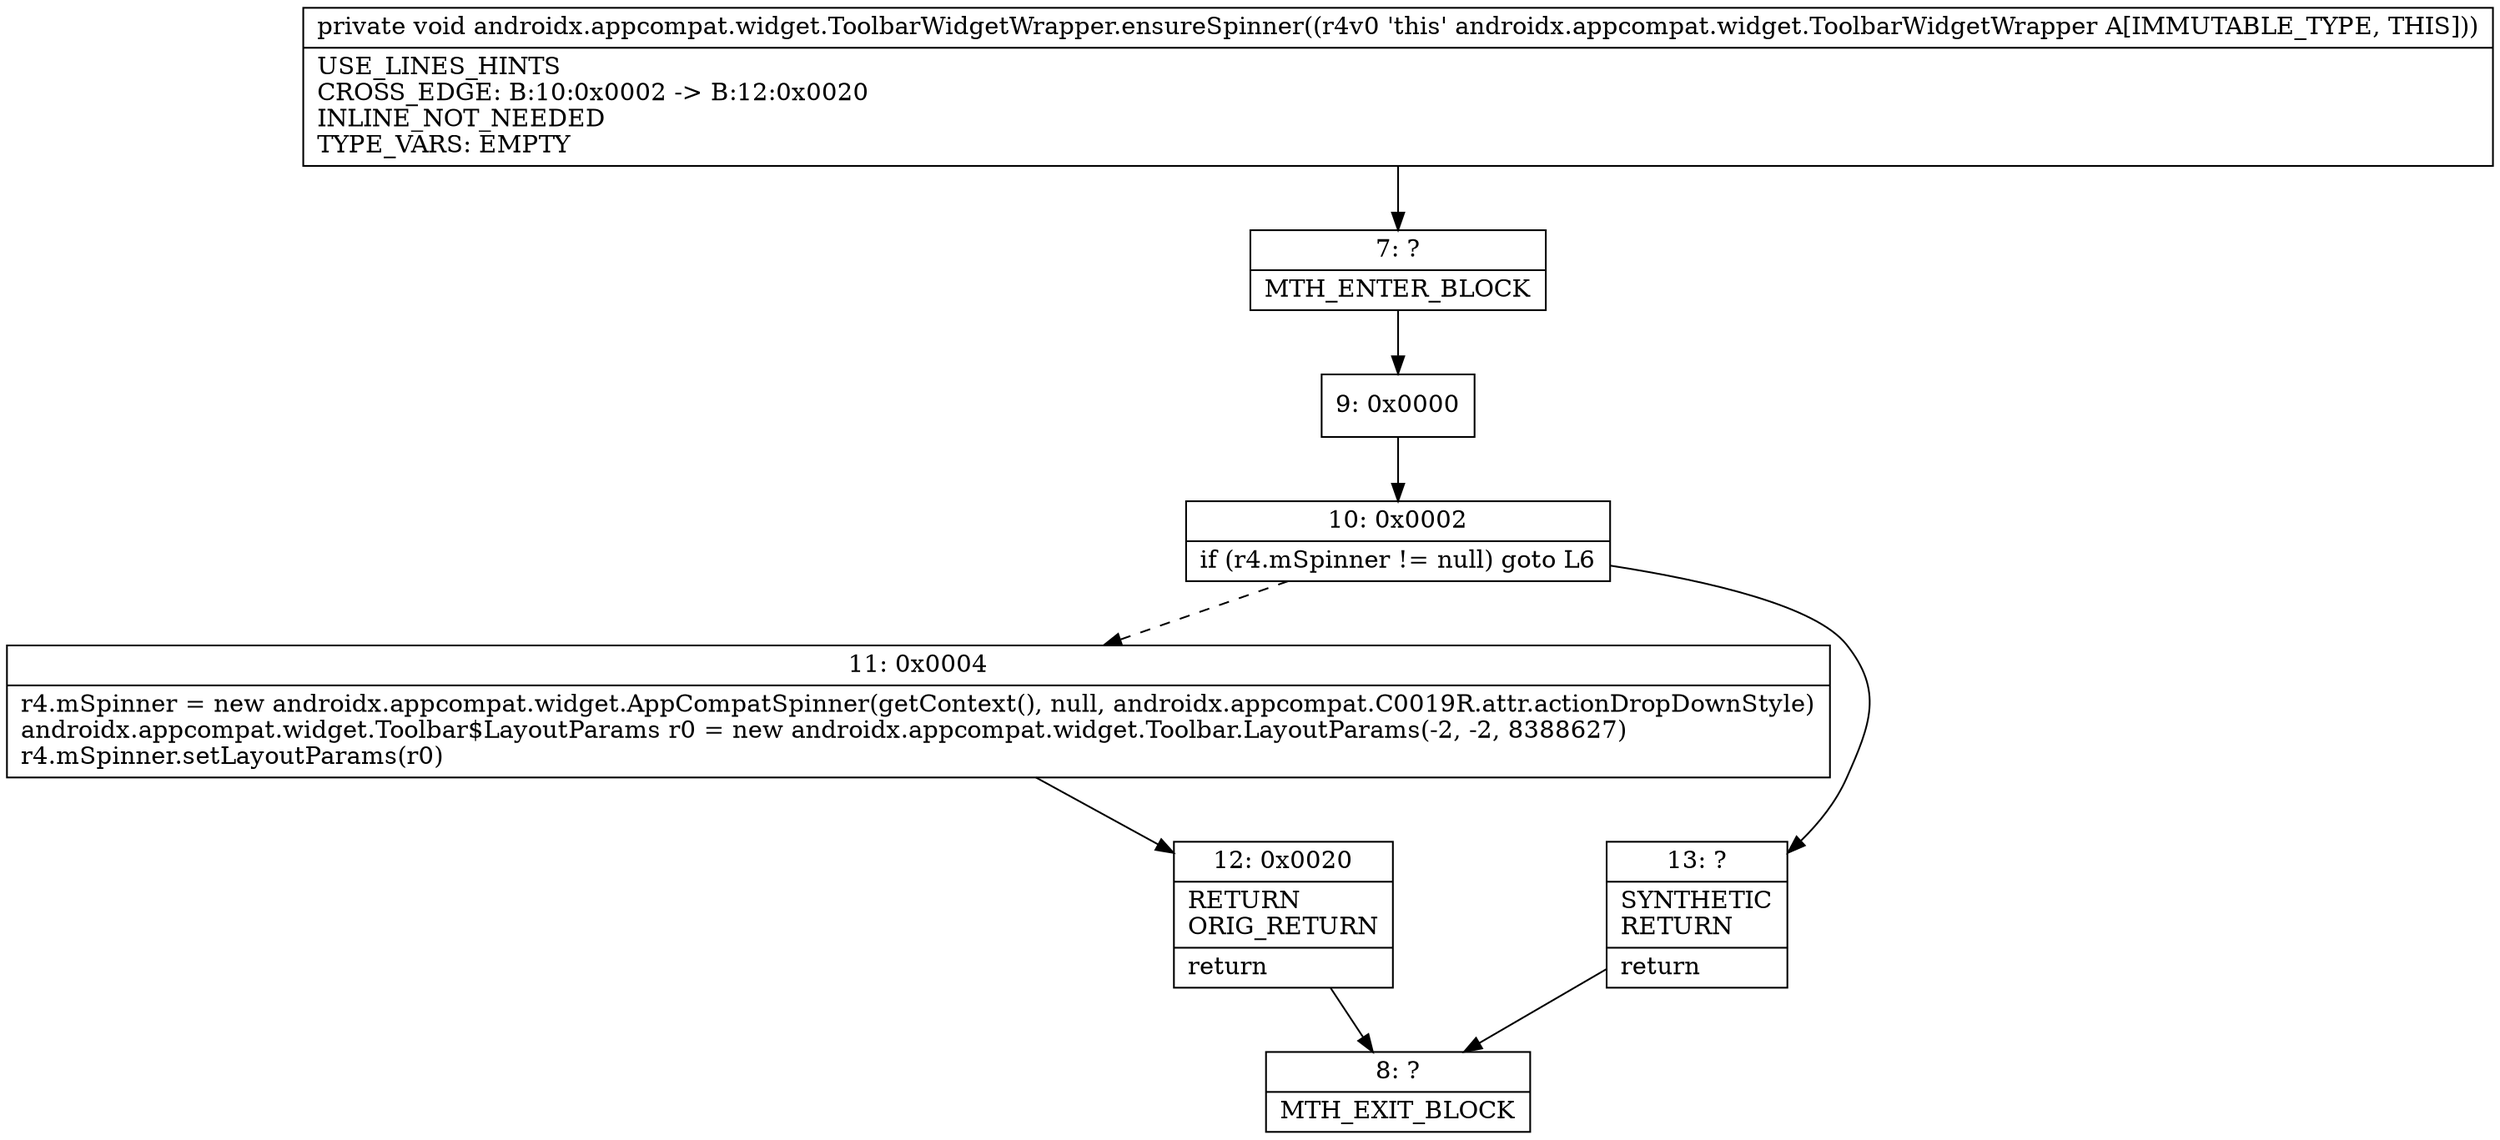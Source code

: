 digraph "CFG forandroidx.appcompat.widget.ToolbarWidgetWrapper.ensureSpinner()V" {
Node_7 [shape=record,label="{7\:\ ?|MTH_ENTER_BLOCK\l}"];
Node_9 [shape=record,label="{9\:\ 0x0000}"];
Node_10 [shape=record,label="{10\:\ 0x0002|if (r4.mSpinner != null) goto L6\l}"];
Node_11 [shape=record,label="{11\:\ 0x0004|r4.mSpinner = new androidx.appcompat.widget.AppCompatSpinner(getContext(), null, androidx.appcompat.C0019R.attr.actionDropDownStyle)\landroidx.appcompat.widget.Toolbar$LayoutParams r0 = new androidx.appcompat.widget.Toolbar.LayoutParams(\-2, \-2, 8388627)\lr4.mSpinner.setLayoutParams(r0)\l}"];
Node_12 [shape=record,label="{12\:\ 0x0020|RETURN\lORIG_RETURN\l|return\l}"];
Node_8 [shape=record,label="{8\:\ ?|MTH_EXIT_BLOCK\l}"];
Node_13 [shape=record,label="{13\:\ ?|SYNTHETIC\lRETURN\l|return\l}"];
MethodNode[shape=record,label="{private void androidx.appcompat.widget.ToolbarWidgetWrapper.ensureSpinner((r4v0 'this' androidx.appcompat.widget.ToolbarWidgetWrapper A[IMMUTABLE_TYPE, THIS]))  | USE_LINES_HINTS\lCROSS_EDGE: B:10:0x0002 \-\> B:12:0x0020\lINLINE_NOT_NEEDED\lTYPE_VARS: EMPTY\l}"];
MethodNode -> Node_7;Node_7 -> Node_9;
Node_9 -> Node_10;
Node_10 -> Node_11[style=dashed];
Node_10 -> Node_13;
Node_11 -> Node_12;
Node_12 -> Node_8;
Node_13 -> Node_8;
}

